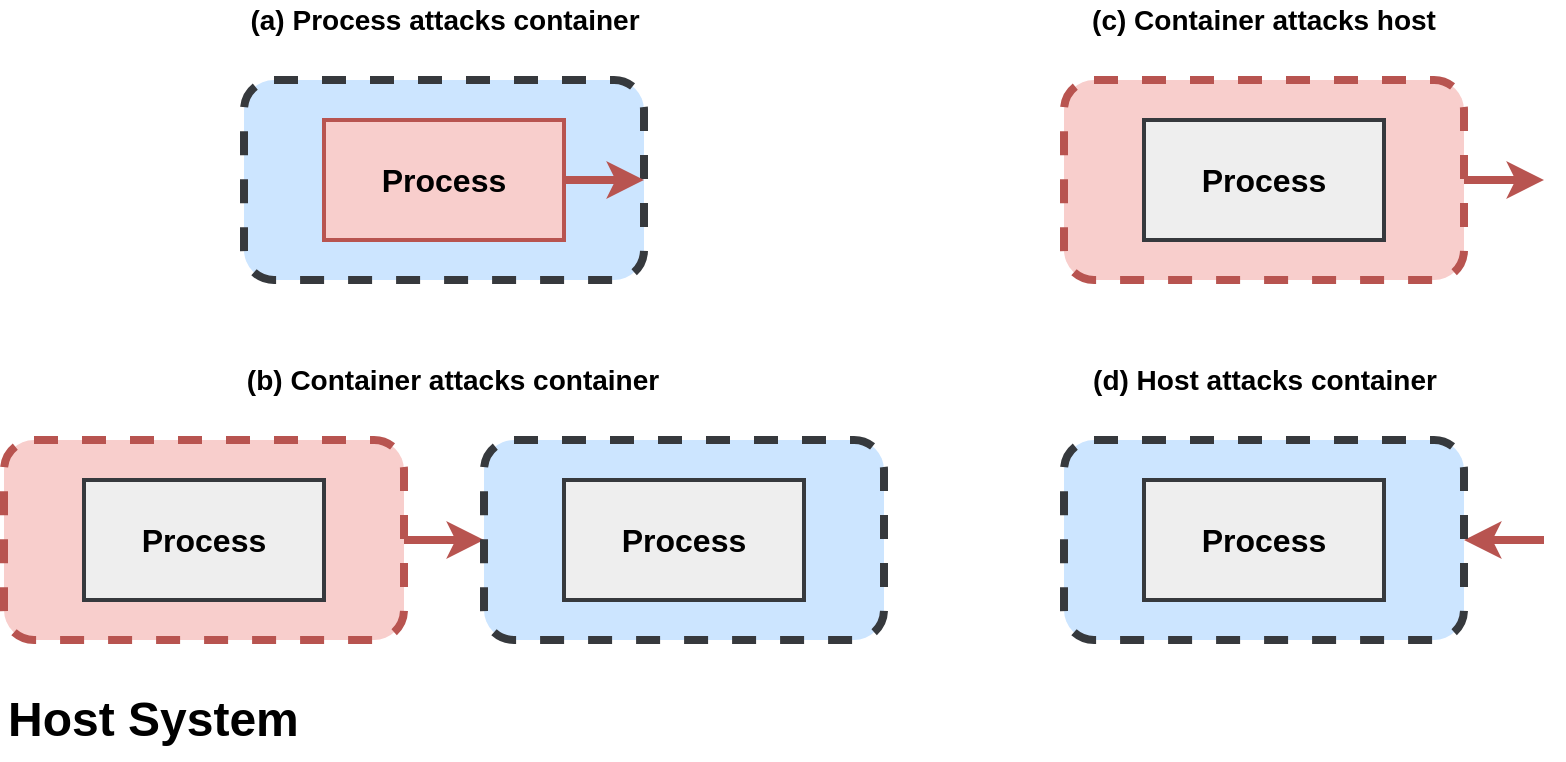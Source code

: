 <mxfile version="13.9.9" type="device"><diagram id="7c4TIPhroYHfAO51qdoW" name="Page-1"><mxGraphModel dx="3328" dy="1881" grid="1" gridSize="10" guides="1" tooltips="1" connect="1" arrows="1" fold="1" page="1" pageScale="1" pageWidth="850" pageHeight="1100" math="0" shadow="0"><root><mxCell id="0"/><mxCell id="1" parent="0"/><mxCell id="kWHV1q8rjFafsugEG18s-1" value="" style="rounded=1;whiteSpace=wrap;html=1;fillColor=#cce5ff;strokeColor=#36393d;dashed=1;strokeWidth=4;" parent="1" vertex="1"><mxGeometry x="150" y="150" width="200" height="100" as="geometry"/></mxCell><mxCell id="kWHV1q8rjFafsugEG18s-6" style="edgeStyle=orthogonalEdgeStyle;rounded=0;orthogonalLoop=1;jettySize=auto;html=1;exitX=1;exitY=0.5;exitDx=0;exitDy=0;entryX=1;entryY=0.5;entryDx=0;entryDy=0;fontSize=16;strokeWidth=4;fillColor=#f8cecc;strokeColor=#b85450;" parent="1" source="kWHV1q8rjFafsugEG18s-4" target="kWHV1q8rjFafsugEG18s-1" edge="1"><mxGeometry relative="1" as="geometry"><Array as="points"><mxPoint x="340" y="200"/><mxPoint x="340" y="200"/></Array></mxGeometry></mxCell><mxCell id="kWHV1q8rjFafsugEG18s-4" value="Process" style="rounded=0;whiteSpace=wrap;html=1;strokeWidth=2;fillColor=#f8cecc;strokeColor=#b85450;fontStyle=1;fontSize=16;" parent="1" vertex="1"><mxGeometry x="190" y="170" width="120" height="60" as="geometry"/></mxCell><mxCell id="kWHV1q8rjFafsugEG18s-15" style="edgeStyle=orthogonalEdgeStyle;rounded=0;orthogonalLoop=1;jettySize=auto;html=1;exitX=1;exitY=0.5;exitDx=0;exitDy=0;strokeWidth=4;fontSize=16;fillColor=#f8cecc;strokeColor=#b85450;" parent="1" source="kWHV1q8rjFafsugEG18s-7" target="kWHV1q8rjFafsugEG18s-11" edge="1"><mxGeometry relative="1" as="geometry"/></mxCell><mxCell id="kWHV1q8rjFafsugEG18s-7" value="" style="rounded=1;whiteSpace=wrap;html=1;fillColor=#f8cecc;strokeColor=#b85450;dashed=1;strokeWidth=4;" parent="1" vertex="1"><mxGeometry x="30" y="330" width="200" height="100" as="geometry"/></mxCell><mxCell id="kWHV1q8rjFafsugEG18s-9" value="Process" style="rounded=0;whiteSpace=wrap;html=1;strokeWidth=2;fillColor=#eeeeee;strokeColor=#36393d;fontStyle=1;fontSize=16;" parent="1" vertex="1"><mxGeometry x="70" y="350" width="120" height="60" as="geometry"/></mxCell><mxCell id="kWHV1q8rjFafsugEG18s-11" value="" style="rounded=1;whiteSpace=wrap;html=1;fillColor=#cce5ff;strokeColor=#36393d;dashed=1;strokeWidth=4;" parent="1" vertex="1"><mxGeometry x="270" y="330" width="200" height="100" as="geometry"/></mxCell><mxCell id="kWHV1q8rjFafsugEG18s-13" value="Process" style="rounded=0;whiteSpace=wrap;html=1;strokeWidth=2;fillColor=#eeeeee;strokeColor=#36393d;fontStyle=1;fontSize=16;" parent="1" vertex="1"><mxGeometry x="310" y="350" width="120" height="60" as="geometry"/></mxCell><mxCell id="kWHV1q8rjFafsugEG18s-22" style="edgeStyle=orthogonalEdgeStyle;rounded=0;orthogonalLoop=1;jettySize=auto;html=1;exitX=1;exitY=0.5;exitDx=0;exitDy=0;strokeWidth=4;fontSize=14;fillColor=#f8cecc;strokeColor=#b85450;" parent="1" source="kWHV1q8rjFafsugEG18s-16" edge="1"><mxGeometry relative="1" as="geometry"><mxPoint x="800" y="200" as="targetPoint"/></mxGeometry></mxCell><mxCell id="kWHV1q8rjFafsugEG18s-16" value="" style="rounded=1;whiteSpace=wrap;html=1;fillColor=#f8cecc;strokeColor=#b85450;dashed=1;strokeWidth=4;" parent="1" vertex="1"><mxGeometry x="560" y="150" width="200" height="100" as="geometry"/></mxCell><mxCell id="kWHV1q8rjFafsugEG18s-18" value="Process" style="rounded=0;whiteSpace=wrap;html=1;strokeWidth=2;fillColor=#eeeeee;strokeColor=#36393d;fontStyle=1;fontSize=16;" parent="1" vertex="1"><mxGeometry x="600" y="170" width="120" height="60" as="geometry"/></mxCell><mxCell id="czPPwCOZuKTDHU0YI9Gn-6" style="edgeStyle=orthogonalEdgeStyle;rounded=0;orthogonalLoop=1;jettySize=auto;html=1;exitX=1;exitY=0.5;exitDx=0;exitDy=0;strokeWidth=4;fontSize=14;fillColor=#f8cecc;strokeColor=#b85450;startArrow=classic;startFill=1;endArrow=none;endFill=0;" parent="1" source="czPPwCOZuKTDHU0YI9Gn-7" edge="1"><mxGeometry relative="1" as="geometry"><mxPoint x="800" y="380" as="targetPoint"/></mxGeometry></mxCell><mxCell id="czPPwCOZuKTDHU0YI9Gn-7" value="" style="rounded=1;whiteSpace=wrap;html=1;fillColor=#cce5ff;strokeColor=#36393d;dashed=1;strokeWidth=4;" parent="1" vertex="1"><mxGeometry x="560" y="330" width="200" height="100" as="geometry"/></mxCell><mxCell id="czPPwCOZuKTDHU0YI9Gn-8" value="Process" style="rounded=0;whiteSpace=wrap;html=1;strokeWidth=2;fillColor=#eeeeee;strokeColor=#36393d;fontStyle=1;fontSize=16;" parent="1" vertex="1"><mxGeometry x="600" y="350" width="120" height="60" as="geometry"/></mxCell><mxCell id="wM_MpBFbq49q3jRjNGt7-12" value="(a) Process attacks container" style="text;html=1;strokeColor=none;fillColor=none;align=center;verticalAlign=middle;whiteSpace=wrap;rounded=0;fontSize=14;fontStyle=1" parent="1" vertex="1"><mxGeometry x="147.5" y="110" width="205" height="20" as="geometry"/></mxCell><mxCell id="wM_MpBFbq49q3jRjNGt7-13" value="(c) Container attacks host" style="text;html=1;strokeColor=none;fillColor=none;align=center;verticalAlign=middle;whiteSpace=wrap;rounded=0;fontSize=14;fontStyle=1" parent="1" vertex="1"><mxGeometry x="570" y="110" width="180" height="20" as="geometry"/></mxCell><mxCell id="wM_MpBFbq49q3jRjNGt7-14" value="(b) Container attacks container" style="text;html=1;strokeColor=none;fillColor=none;align=center;verticalAlign=middle;whiteSpace=wrap;rounded=0;fontSize=14;fontStyle=1" parent="1" vertex="1"><mxGeometry x="147.5" y="290" width="212.5" height="20" as="geometry"/></mxCell><mxCell id="wM_MpBFbq49q3jRjNGt7-15" value="(d) Host attacks container" style="text;html=1;strokeColor=none;fillColor=none;align=center;verticalAlign=middle;whiteSpace=wrap;rounded=0;fontSize=14;fontStyle=1" parent="1" vertex="1"><mxGeometry x="557.5" y="290" width="205" height="20" as="geometry"/></mxCell><mxCell id="wM_MpBFbq49q3jRjNGt7-17" value="Host System" style="text;strokeColor=none;fillColor=none;html=1;fontSize=24;fontStyle=1;verticalAlign=middle;align=left;opacity=80;" parent="1" vertex="1"><mxGeometry x="30" y="450" width="100" height="40" as="geometry"/></mxCell></root></mxGraphModel></diagram></mxfile>